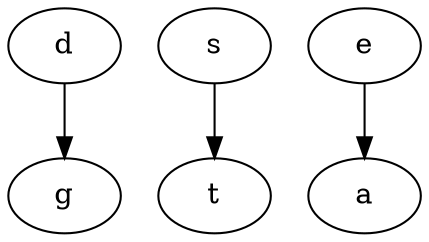 digraph loop_user_fix {
	d
	g
	s
	t
	e
	a
	d -> g
	s -> t
	e -> a
	node [fillcolor="#FFFFCC" shape=circle style="rounded,filled"]
}
